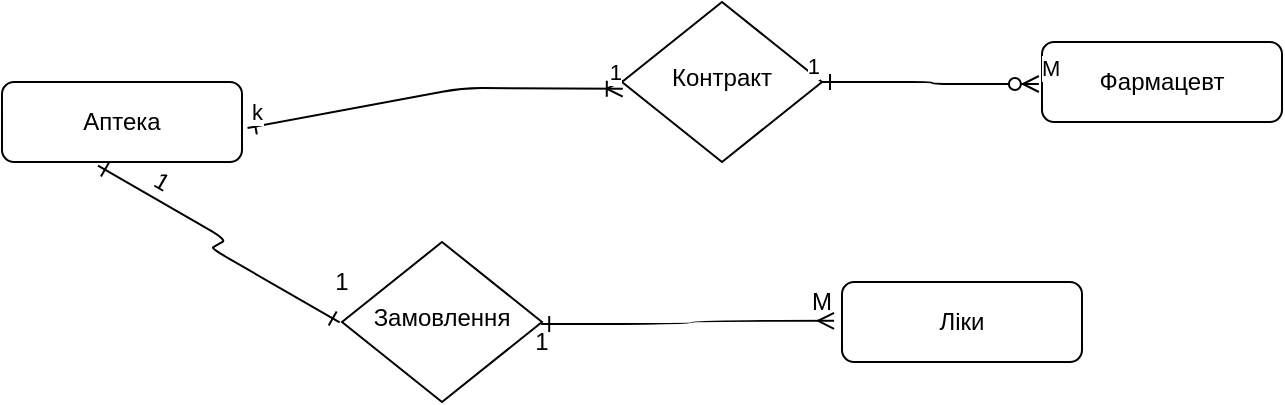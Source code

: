 <mxfile version="13.10.9" type="device"><diagram id="C5RBs43oDa-KdzZeNtuy" name="Page-1"><mxGraphModel dx="1038" dy="548" grid="1" gridSize="10" guides="1" tooltips="1" connect="0" arrows="1" fold="1" page="1" pageScale="1" pageWidth="827" pageHeight="1169" math="0" shadow="0"><root><mxCell id="WIyWlLk6GJQsqaUBKTNV-0"/><mxCell id="WIyWlLk6GJQsqaUBKTNV-1" parent="WIyWlLk6GJQsqaUBKTNV-0"/><mxCell id="WIyWlLk6GJQsqaUBKTNV-3" value="Аптека" style="rounded=1;whiteSpace=wrap;html=1;fontSize=12;glass=0;strokeWidth=1;shadow=0;" parent="WIyWlLk6GJQsqaUBKTNV-1" vertex="1"><mxGeometry x="90" y="90" width="120" height="40" as="geometry"/></mxCell><mxCell id="WIyWlLk6GJQsqaUBKTNV-6" value="Контракт" style="rhombus;whiteSpace=wrap;html=1;shadow=0;fontFamily=Helvetica;fontSize=12;align=center;strokeWidth=1;spacing=6;spacingTop=-4;" parent="WIyWlLk6GJQsqaUBKTNV-1" vertex="1"><mxGeometry x="400" y="50" width="100" height="80" as="geometry"/></mxCell><mxCell id="WIyWlLk6GJQsqaUBKTNV-7" value="Фармацевт" style="rounded=1;whiteSpace=wrap;html=1;fontSize=12;glass=0;strokeWidth=1;shadow=0;" parent="WIyWlLk6GJQsqaUBKTNV-1" vertex="1"><mxGeometry x="610" y="70" width="120" height="40" as="geometry"/></mxCell><mxCell id="WIyWlLk6GJQsqaUBKTNV-10" value="Замовлення" style="rhombus;whiteSpace=wrap;html=1;shadow=0;fontFamily=Helvetica;fontSize=12;align=center;strokeWidth=1;spacing=6;spacingTop=-4;" parent="WIyWlLk6GJQsqaUBKTNV-1" vertex="1"><mxGeometry x="260" y="170" width="100" height="80" as="geometry"/></mxCell><mxCell id="WIyWlLk6GJQsqaUBKTNV-12" value="Ліки" style="rounded=1;whiteSpace=wrap;html=1;fontSize=12;glass=0;strokeWidth=1;shadow=0;" parent="WIyWlLk6GJQsqaUBKTNV-1" vertex="1"><mxGeometry x="510" y="190" width="120" height="40" as="geometry"/></mxCell><mxCell id="BM_wykCN7drm5kaCLhVl-0" value="" style="endArrow=ERone;html=1;exitX=-0.013;exitY=0.525;exitDx=0;exitDy=0;exitPerimeter=0;edgeStyle=orthogonalEdgeStyle;startArrow=ERzeroToMany;startFill=1;endFill=0;" edge="1" parent="WIyWlLk6GJQsqaUBKTNV-1" source="WIyWlLk6GJQsqaUBKTNV-7" target="WIyWlLk6GJQsqaUBKTNV-6"><mxGeometry relative="1" as="geometry"><mxPoint x="600" y="90" as="sourcePoint"/><mxPoint x="550" y="170" as="targetPoint"/></mxGeometry></mxCell><mxCell id="BM_wykCN7drm5kaCLhVl-2" value="M" style="edgeLabel;resizable=0;html=1;align=left;verticalAlign=bottom;" connectable="0" vertex="1" parent="BM_wykCN7drm5kaCLhVl-0"><mxGeometry x="-1" relative="1" as="geometry"/></mxCell><mxCell id="BM_wykCN7drm5kaCLhVl-3" value="1" style="edgeLabel;resizable=0;html=1;align=right;verticalAlign=bottom;" connectable="0" vertex="1" parent="BM_wykCN7drm5kaCLhVl-0"><mxGeometry x="1" relative="1" as="geometry"/></mxCell><mxCell id="BM_wykCN7drm5kaCLhVl-6" value="" style="endArrow=ERoneToMany;html=1;entryX=0.004;entryY=0.542;entryDx=0;entryDy=0;entryPerimeter=0;exitX=1.023;exitY=0.575;exitDx=0;exitDy=0;exitPerimeter=0;endFill=0;startArrow=ERone;startFill=0;" edge="1" parent="WIyWlLk6GJQsqaUBKTNV-1" source="WIyWlLk6GJQsqaUBKTNV-3" target="WIyWlLk6GJQsqaUBKTNV-6"><mxGeometry relative="1" as="geometry"><mxPoint x="350" y="90" as="sourcePoint"/><mxPoint x="510" y="90" as="targetPoint"/><Array as="points"><mxPoint x="320" y="93"/></Array></mxGeometry></mxCell><mxCell id="BM_wykCN7drm5kaCLhVl-8" value="k" style="edgeLabel;resizable=0;html=1;align=left;verticalAlign=bottom;" connectable="0" vertex="1" parent="BM_wykCN7drm5kaCLhVl-6"><mxGeometry x="-1" relative="1" as="geometry"/></mxCell><mxCell id="BM_wykCN7drm5kaCLhVl-9" value="1" style="edgeLabel;resizable=0;html=1;align=right;verticalAlign=bottom;" connectable="0" vertex="1" parent="BM_wykCN7drm5kaCLhVl-6"><mxGeometry x="1" relative="1" as="geometry"/></mxCell><mxCell id="BM_wykCN7drm5kaCLhVl-10" value="" style="endArrow=ERmany;html=1;exitX=0.996;exitY=0.513;exitDx=0;exitDy=0;exitPerimeter=0;entryX=-0.033;entryY=0.485;entryDx=0;entryDy=0;entryPerimeter=0;endFill=0;startArrow=ERone;startFill=0;edgeStyle=orthogonalEdgeStyle;curved=1;" edge="1" parent="WIyWlLk6GJQsqaUBKTNV-1" source="WIyWlLk6GJQsqaUBKTNV-10" target="WIyWlLk6GJQsqaUBKTNV-12"><mxGeometry width="50" height="50" relative="1" as="geometry"><mxPoint x="390" y="210" as="sourcePoint"/><mxPoint x="440" y="160" as="targetPoint"/></mxGeometry></mxCell><mxCell id="BM_wykCN7drm5kaCLhVl-12" value="" style="endArrow=ERone;html=1;entryX=-0.012;entryY=0.503;entryDx=0;entryDy=0;entryPerimeter=0;endFill=0;startArrow=ERone;startFill=0;edgeStyle=isometricEdgeStyle;exitX=0.4;exitY=1.045;exitDx=0;exitDy=0;exitPerimeter=0;elbow=vertical;" edge="1" parent="WIyWlLk6GJQsqaUBKTNV-1" source="WIyWlLk6GJQsqaUBKTNV-3" target="WIyWlLk6GJQsqaUBKTNV-10"><mxGeometry width="50" height="50" relative="1" as="geometry"><mxPoint x="50" y="250" as="sourcePoint"/><mxPoint x="100" y="200" as="targetPoint"/></mxGeometry></mxCell><mxCell id="BM_wykCN7drm5kaCLhVl-13" value="1" style="text;html=1;strokeColor=none;fillColor=none;align=center;verticalAlign=middle;whiteSpace=wrap;rounded=0;rotation=30;" vertex="1" parent="WIyWlLk6GJQsqaUBKTNV-1"><mxGeometry x="150" y="130" width="40" height="20" as="geometry"/></mxCell><mxCell id="BM_wykCN7drm5kaCLhVl-14" value="M" style="text;html=1;strokeColor=none;fillColor=none;align=center;verticalAlign=middle;whiteSpace=wrap;rounded=0;" vertex="1" parent="WIyWlLk6GJQsqaUBKTNV-1"><mxGeometry x="480" y="190" width="40" height="20" as="geometry"/></mxCell><mxCell id="BM_wykCN7drm5kaCLhVl-15" value="1" style="text;html=1;strokeColor=none;fillColor=none;align=center;verticalAlign=middle;whiteSpace=wrap;rounded=0;" vertex="1" parent="WIyWlLk6GJQsqaUBKTNV-1"><mxGeometry x="340" y="210" width="40" height="20" as="geometry"/></mxCell><mxCell id="BM_wykCN7drm5kaCLhVl-17" value="1" style="text;html=1;strokeColor=none;fillColor=none;align=center;verticalAlign=middle;whiteSpace=wrap;rounded=0;" vertex="1" parent="WIyWlLk6GJQsqaUBKTNV-1"><mxGeometry x="240" y="180" width="40" height="20" as="geometry"/></mxCell></root></mxGraphModel></diagram></mxfile>